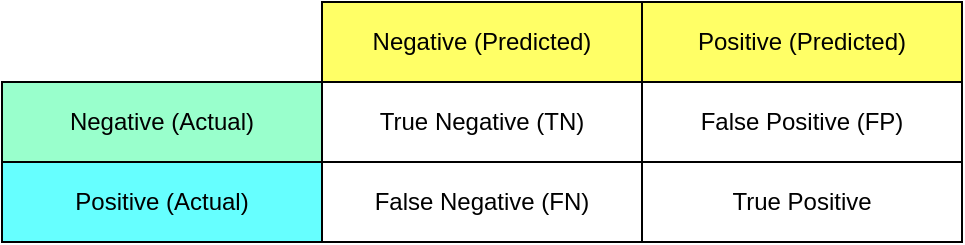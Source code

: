 <mxfile version="15.8.8" type="device"><diagram id="LrKpNMHfyYc7KL2cRPI_" name="Page-1"><mxGraphModel dx="868" dy="460" grid="1" gridSize="10" guides="1" tooltips="1" connect="1" arrows="1" fold="1" page="1" pageScale="1" pageWidth="850" pageHeight="1100" math="0" shadow="0"><root><mxCell id="0"/><mxCell id="1" parent="0"/><mxCell id="XSvgO8YyTdRWDFn2bKkt-1" value="True Negative (TN)" style="rounded=0;whiteSpace=wrap;html=1;" vertex="1" parent="1"><mxGeometry x="200" y="120" width="160" height="40" as="geometry"/></mxCell><mxCell id="XSvgO8YyTdRWDFn2bKkt-3" value="False Positive (FP)" style="rounded=0;whiteSpace=wrap;html=1;" vertex="1" parent="1"><mxGeometry x="360" y="120" width="160" height="40" as="geometry"/></mxCell><mxCell id="XSvgO8YyTdRWDFn2bKkt-4" value="False Negative (FN)" style="rounded=0;whiteSpace=wrap;html=1;" vertex="1" parent="1"><mxGeometry x="200" y="160" width="160" height="40" as="geometry"/></mxCell><mxCell id="XSvgO8YyTdRWDFn2bKkt-5" value="True Positive" style="rounded=0;whiteSpace=wrap;html=1;" vertex="1" parent="1"><mxGeometry x="360" y="160" width="160" height="40" as="geometry"/></mxCell><mxCell id="XSvgO8YyTdRWDFn2bKkt-6" value="Positive (Actual)" style="rounded=0;whiteSpace=wrap;html=1;fillColor=#66FFFF;" vertex="1" parent="1"><mxGeometry x="40" y="160" width="160" height="40" as="geometry"/></mxCell><mxCell id="XSvgO8YyTdRWDFn2bKkt-7" value="Negative (Actual)" style="rounded=0;whiteSpace=wrap;html=1;fillColor=#99FFCC;" vertex="1" parent="1"><mxGeometry x="40" y="120" width="160" height="40" as="geometry"/></mxCell><mxCell id="XSvgO8YyTdRWDFn2bKkt-8" value="Negative (Predicted)" style="rounded=0;whiteSpace=wrap;html=1;fillColor=#FFFF66;" vertex="1" parent="1"><mxGeometry x="200" y="80" width="160" height="40" as="geometry"/></mxCell><mxCell id="XSvgO8YyTdRWDFn2bKkt-9" value="Positive (Predicted)" style="rounded=0;whiteSpace=wrap;html=1;fillColor=#FFFF66;" vertex="1" parent="1"><mxGeometry x="360" y="80" width="160" height="40" as="geometry"/></mxCell></root></mxGraphModel></diagram></mxfile>